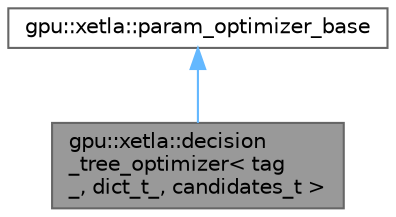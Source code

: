 digraph "gpu::xetla::decision_tree_optimizer&lt; tag_, dict_t_, candidates_t &gt;"
{
 // LATEX_PDF_SIZE
  bgcolor="transparent";
  edge [fontname=Helvetica,fontsize=10,labelfontname=Helvetica,labelfontsize=10];
  node [fontname=Helvetica,fontsize=10,shape=box,height=0.2,width=0.4];
  Node1 [id="Node000001",label="gpu::xetla::decision\l_tree_optimizer\< tag\l_, dict_t_, candidates_t \>",height=0.2,width=0.4,color="gray40", fillcolor="grey60", style="filled", fontcolor="black",tooltip=" "];
  Node2 -> Node1 [id="edge1_Node000001_Node000002",dir="back",color="steelblue1",style="solid",tooltip=" "];
  Node2 [id="Node000002",label="gpu::xetla::param_optimizer_base",height=0.2,width=0.4,color="gray40", fillcolor="white", style="filled",URL="$structgpu_1_1xetla_1_1param__optimizer__base.html",tooltip=" "];
}
